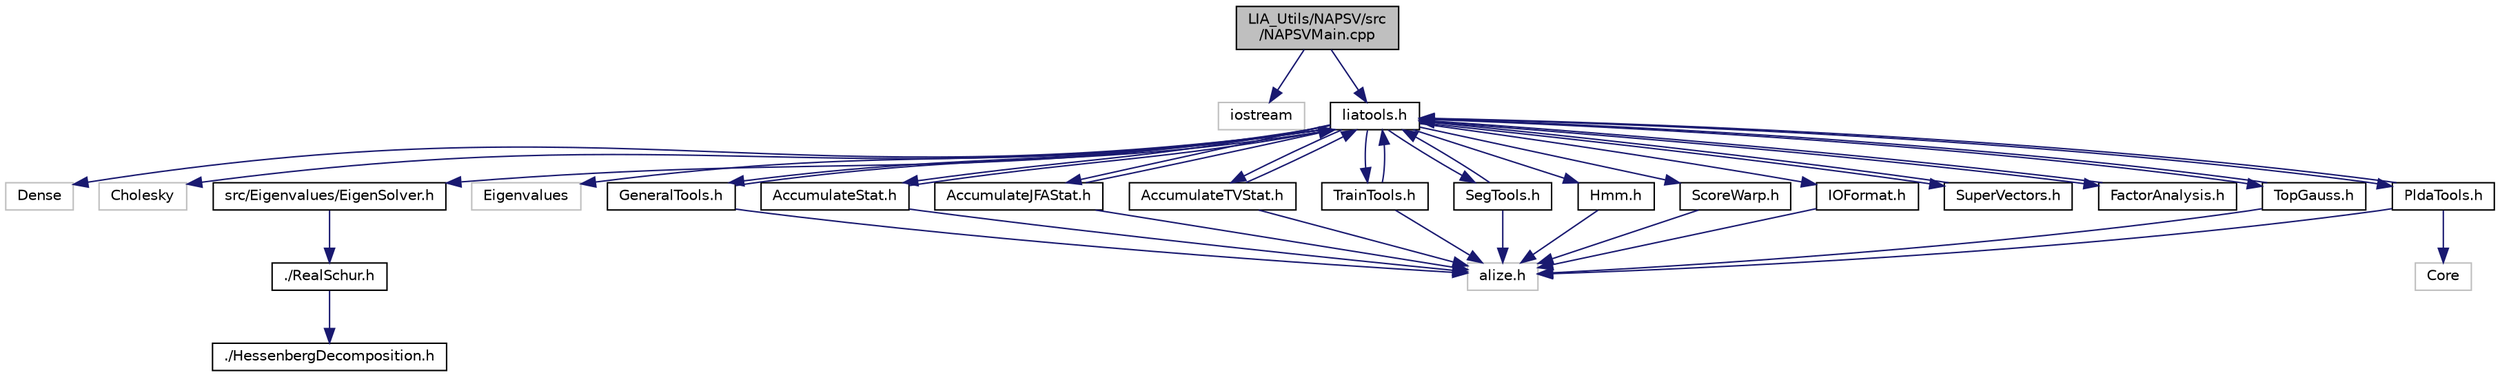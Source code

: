 digraph "LIA_Utils/NAPSV/src/NAPSVMain.cpp"
{
  edge [fontname="Helvetica",fontsize="10",labelfontname="Helvetica",labelfontsize="10"];
  node [fontname="Helvetica",fontsize="10",shape=record];
  Node1 [label="LIA_Utils/NAPSV/src\l/NAPSVMain.cpp",height=0.2,width=0.4,color="black", fillcolor="grey75", style="filled" fontcolor="black"];
  Node1 -> Node2 [color="midnightblue",fontsize="10",style="solid",fontname="Helvetica"];
  Node2 [label="iostream",height=0.2,width=0.4,color="grey75", fillcolor="white", style="filled"];
  Node1 -> Node3 [color="midnightblue",fontsize="10",style="solid",fontname="Helvetica"];
  Node3 [label="liatools.h",height=0.2,width=0.4,color="black", fillcolor="white", style="filled",URL="$liatools_8h.html"];
  Node3 -> Node4 [color="midnightblue",fontsize="10",style="solid",fontname="Helvetica"];
  Node4 [label="Dense",height=0.2,width=0.4,color="grey75", fillcolor="white", style="filled"];
  Node3 -> Node5 [color="midnightblue",fontsize="10",style="solid",fontname="Helvetica"];
  Node5 [label="Cholesky",height=0.2,width=0.4,color="grey75", fillcolor="white", style="filled"];
  Node3 -> Node6 [color="midnightblue",fontsize="10",style="solid",fontname="Helvetica"];
  Node6 [label="src/Eigenvalues/EigenSolver.h",height=0.2,width=0.4,color="black", fillcolor="white", style="filled",URL="$EigenSolver_8h.html"];
  Node6 -> Node7 [color="midnightblue",fontsize="10",style="solid",fontname="Helvetica"];
  Node7 [label="./RealSchur.h",height=0.2,width=0.4,color="black", fillcolor="white", style="filled",URL="$RealSchur_8h.html"];
  Node7 -> Node8 [color="midnightblue",fontsize="10",style="solid",fontname="Helvetica"];
  Node8 [label="./HessenbergDecomposition.h",height=0.2,width=0.4,color="black", fillcolor="white", style="filled",URL="$HessenbergDecomposition_8h.html"];
  Node3 -> Node9 [color="midnightblue",fontsize="10",style="solid",fontname="Helvetica"];
  Node9 [label="Eigenvalues",height=0.2,width=0.4,color="grey75", fillcolor="white", style="filled"];
  Node3 -> Node10 [color="midnightblue",fontsize="10",style="solid",fontname="Helvetica"];
  Node10 [label="GeneralTools.h",height=0.2,width=0.4,color="black", fillcolor="white", style="filled",URL="$GeneralTools_8h.html"];
  Node10 -> Node11 [color="midnightblue",fontsize="10",style="solid",fontname="Helvetica"];
  Node11 [label="alize.h",height=0.2,width=0.4,color="grey75", fillcolor="white", style="filled"];
  Node10 -> Node3 [color="midnightblue",fontsize="10",style="solid",fontname="Helvetica"];
  Node3 -> Node12 [color="midnightblue",fontsize="10",style="solid",fontname="Helvetica"];
  Node12 [label="AccumulateStat.h",height=0.2,width=0.4,color="black", fillcolor="white", style="filled",URL="$AccumulateStat_8h.html"];
  Node12 -> Node11 [color="midnightblue",fontsize="10",style="solid",fontname="Helvetica"];
  Node12 -> Node3 [color="midnightblue",fontsize="10",style="solid",fontname="Helvetica"];
  Node3 -> Node13 [color="midnightblue",fontsize="10",style="solid",fontname="Helvetica"];
  Node13 [label="AccumulateJFAStat.h",height=0.2,width=0.4,color="black", fillcolor="white", style="filled",URL="$AccumulateJFAStat_8h.html"];
  Node13 -> Node11 [color="midnightblue",fontsize="10",style="solid",fontname="Helvetica"];
  Node13 -> Node3 [color="midnightblue",fontsize="10",style="solid",fontname="Helvetica"];
  Node3 -> Node14 [color="midnightblue",fontsize="10",style="solid",fontname="Helvetica"];
  Node14 [label="AccumulateTVStat.h",height=0.2,width=0.4,color="black", fillcolor="white", style="filled",URL="$AccumulateTVStat_8h.html"];
  Node14 -> Node11 [color="midnightblue",fontsize="10",style="solid",fontname="Helvetica"];
  Node14 -> Node3 [color="midnightblue",fontsize="10",style="solid",fontname="Helvetica"];
  Node3 -> Node15 [color="midnightblue",fontsize="10",style="solid",fontname="Helvetica"];
  Node15 [label="TrainTools.h",height=0.2,width=0.4,color="black", fillcolor="white", style="filled",URL="$TrainTools_8h.html"];
  Node15 -> Node11 [color="midnightblue",fontsize="10",style="solid",fontname="Helvetica"];
  Node15 -> Node3 [color="midnightblue",fontsize="10",style="solid",fontname="Helvetica"];
  Node3 -> Node16 [color="midnightblue",fontsize="10",style="solid",fontname="Helvetica"];
  Node16 [label="SegTools.h",height=0.2,width=0.4,color="black", fillcolor="white", style="filled",URL="$SegTools_8h.html"];
  Node16 -> Node11 [color="midnightblue",fontsize="10",style="solid",fontname="Helvetica"];
  Node16 -> Node3 [color="midnightblue",fontsize="10",style="solid",fontname="Helvetica"];
  Node3 -> Node17 [color="midnightblue",fontsize="10",style="solid",fontname="Helvetica"];
  Node17 [label="Hmm.h",height=0.2,width=0.4,color="black", fillcolor="white", style="filled",URL="$Hmm_8h.html"];
  Node17 -> Node11 [color="midnightblue",fontsize="10",style="solid",fontname="Helvetica"];
  Node3 -> Node18 [color="midnightblue",fontsize="10",style="solid",fontname="Helvetica"];
  Node18 [label="ScoreWarp.h",height=0.2,width=0.4,color="black", fillcolor="white", style="filled",URL="$ScoreWarp_8h.html"];
  Node18 -> Node11 [color="midnightblue",fontsize="10",style="solid",fontname="Helvetica"];
  Node3 -> Node19 [color="midnightblue",fontsize="10",style="solid",fontname="Helvetica"];
  Node19 [label="IOFormat.h",height=0.2,width=0.4,color="black", fillcolor="white", style="filled",URL="$IOFormat_8h.html"];
  Node19 -> Node11 [color="midnightblue",fontsize="10",style="solid",fontname="Helvetica"];
  Node3 -> Node20 [color="midnightblue",fontsize="10",style="solid",fontname="Helvetica"];
  Node20 [label="SuperVectors.h",height=0.2,width=0.4,color="black", fillcolor="white", style="filled",URL="$SuperVectors_8h.html"];
  Node20 -> Node3 [color="midnightblue",fontsize="10",style="solid",fontname="Helvetica"];
  Node3 -> Node21 [color="midnightblue",fontsize="10",style="solid",fontname="Helvetica"];
  Node21 [label="FactorAnalysis.h",height=0.2,width=0.4,color="black", fillcolor="white", style="filled",URL="$FactorAnalysis_8h.html"];
  Node21 -> Node3 [color="midnightblue",fontsize="10",style="solid",fontname="Helvetica"];
  Node3 -> Node22 [color="midnightblue",fontsize="10",style="solid",fontname="Helvetica"];
  Node22 [label="TopGauss.h",height=0.2,width=0.4,color="black", fillcolor="white", style="filled",URL="$TopGauss_8h.html"];
  Node22 -> Node11 [color="midnightblue",fontsize="10",style="solid",fontname="Helvetica"];
  Node22 -> Node3 [color="midnightblue",fontsize="10",style="solid",fontname="Helvetica"];
  Node3 -> Node23 [color="midnightblue",fontsize="10",style="solid",fontname="Helvetica"];
  Node23 [label="PldaTools.h",height=0.2,width=0.4,color="black", fillcolor="white", style="filled",URL="$PldaTools_8h.html"];
  Node23 -> Node11 [color="midnightblue",fontsize="10",style="solid",fontname="Helvetica"];
  Node23 -> Node3 [color="midnightblue",fontsize="10",style="solid",fontname="Helvetica"];
  Node23 -> Node24 [color="midnightblue",fontsize="10",style="solid",fontname="Helvetica"];
  Node24 [label="Core",height=0.2,width=0.4,color="grey75", fillcolor="white", style="filled"];
}
